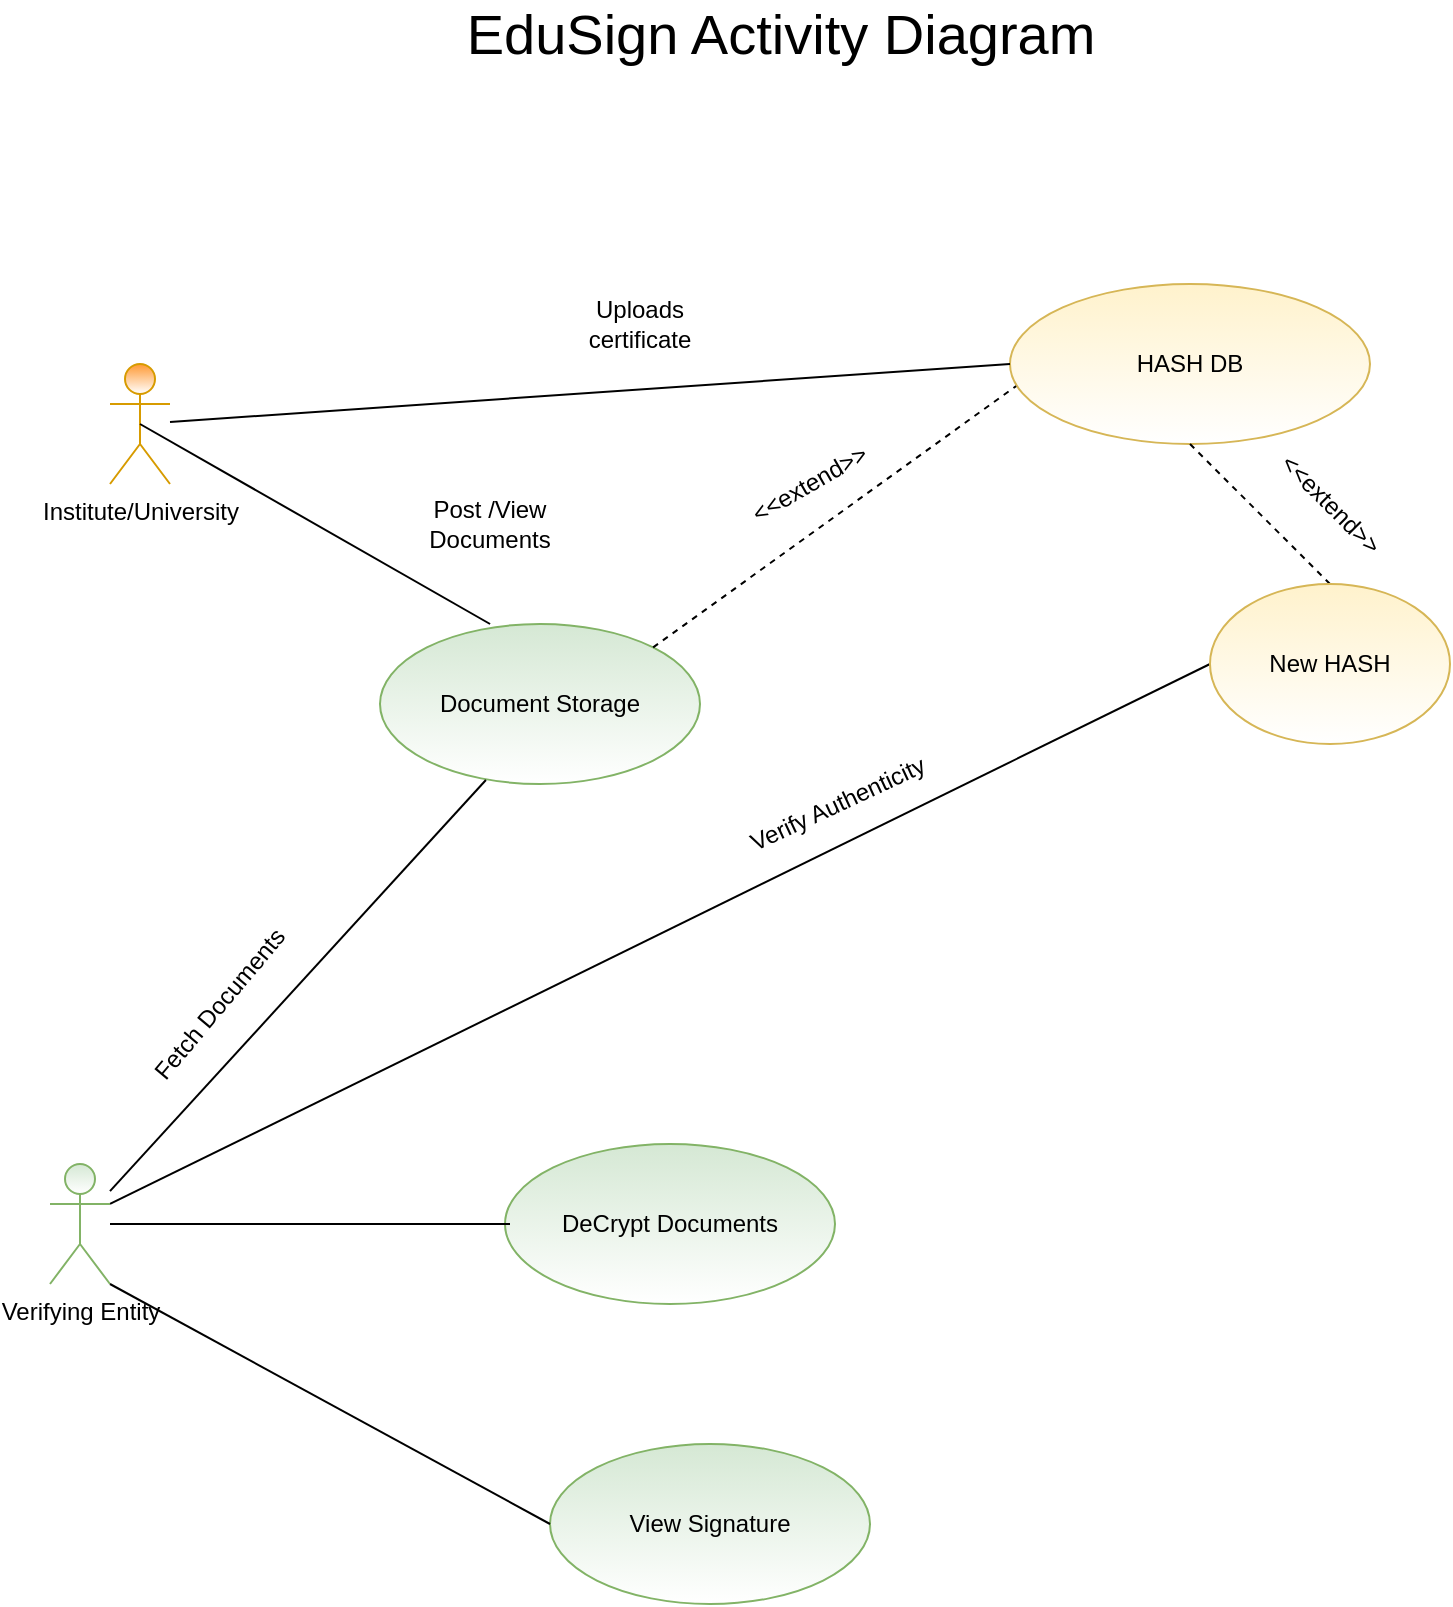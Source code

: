 <mxfile version="12.7.9" type="device" pages="4"><diagram id="_osW3WTzRX-VgJZkNWje" name="Page-1"><mxGraphModel dx="1609" dy="437" grid="1" gridSize="10" guides="1" tooltips="1" connect="1" arrows="1" fold="1" page="1" pageScale="1" pageWidth="827" pageHeight="1169" math="0" shadow="0"><root><mxCell id="0"/><mxCell id="1" parent="0"/><mxCell id="pSor9TjA0f9D4YMPtBVh-16" value="" style="endArrow=none;html=1;entryX=1;entryY=0.333;entryDx=0;entryDy=0;entryPerimeter=0;exitX=0;exitY=0.5;exitDx=0;exitDy=0;" parent="1" source="1MUd4h6vs6kMVve4LbgP-9" target="pSor9TjA0f9D4YMPtBVh-1" edge="1"><mxGeometry width="50" height="50" relative="1" as="geometry"><mxPoint x="760" y="460" as="sourcePoint"/><mxPoint x="260" y="140" as="targetPoint"/></mxGeometry></mxCell><mxCell id="pSor9TjA0f9D4YMPtBVh-1" value="Verifying Entity" style="shape=umlActor;verticalLabelPosition=bottom;labelBackgroundColor=#ffffff;verticalAlign=top;html=1;outlineConnect=0;fillColor=#d5e8d4;strokeColor=#82b366;gradientColor=#ffffff;" parent="1" vertex="1"><mxGeometry x="20" y="670" width="30" height="60" as="geometry"/></mxCell><mxCell id="pSor9TjA0f9D4YMPtBVh-2" value="Institute/University" style="shape=umlActor;verticalLabelPosition=bottom;labelBackgroundColor=#ffffff;verticalAlign=top;html=1;outlineConnect=0;fillColor=#FF9933;strokeColor=#d79b00;gradientColor=#ffffff;" parent="1" vertex="1"><mxGeometry x="50" y="270" width="30" height="60" as="geometry"/></mxCell><mxCell id="pSor9TjA0f9D4YMPtBVh-4" value="" style="ellipse;whiteSpace=wrap;html=1;fillColor=#d5e8d4;strokeColor=#82b366;gradientColor=#ffffff;" parent="1" vertex="1"><mxGeometry x="185" y="400" width="160" height="80" as="geometry"/></mxCell><mxCell id="pSor9TjA0f9D4YMPtBVh-6" value="" style="endArrow=none;html=1;entryX=0.331;entryY=0.975;entryDx=0;entryDy=0;entryPerimeter=0;" parent="1" source="pSor9TjA0f9D4YMPtBVh-1" target="pSor9TjA0f9D4YMPtBVh-4" edge="1"><mxGeometry width="50" height="50" relative="1" as="geometry"><mxPoint x="130" y="200" as="sourcePoint"/><mxPoint x="180" y="150" as="targetPoint"/></mxGeometry></mxCell><mxCell id="pSor9TjA0f9D4YMPtBVh-7" value="" style="endArrow=none;html=1;exitX=0.5;exitY=0.5;exitDx=0;exitDy=0;exitPerimeter=0;entryX=0.344;entryY=0;entryDx=0;entryDy=0;entryPerimeter=0;" parent="1" source="pSor9TjA0f9D4YMPtBVh-2" target="pSor9TjA0f9D4YMPtBVh-4" edge="1"><mxGeometry width="50" height="50" relative="1" as="geometry"><mxPoint x="90" y="410" as="sourcePoint"/><mxPoint x="180" y="230" as="targetPoint"/></mxGeometry></mxCell><mxCell id="pSor9TjA0f9D4YMPtBVh-8" value="Document Storage" style="text;html=1;strokeColor=none;fillColor=none;align=center;verticalAlign=middle;whiteSpace=wrap;rounded=0;" parent="1" vertex="1"><mxGeometry x="210" y="430" width="110" height="20" as="geometry"/></mxCell><mxCell id="pSor9TjA0f9D4YMPtBVh-9" value="Fetch Documents" style="text;html=1;strokeColor=none;fillColor=none;align=center;verticalAlign=middle;whiteSpace=wrap;rounded=0;rotation=-50;" parent="1" vertex="1"><mxGeometry x="35" y="580" width="140" height="20" as="geometry"/></mxCell><mxCell id="pSor9TjA0f9D4YMPtBVh-10" value="Post /View Documents" style="text;html=1;strokeColor=none;fillColor=none;align=center;verticalAlign=middle;whiteSpace=wrap;rounded=0;" parent="1" vertex="1"><mxGeometry x="180" y="340" width="120" height="20" as="geometry"/></mxCell><mxCell id="pSor9TjA0f9D4YMPtBVh-17" value="Verify Authenticity" style="text;html=1;strokeColor=none;fillColor=none;align=center;verticalAlign=middle;whiteSpace=wrap;rounded=0;rotation=-25;" parent="1" vertex="1"><mxGeometry x="354" y="480" width="120" height="20" as="geometry"/></mxCell><mxCell id="pSor9TjA0f9D4YMPtBVh-18" value="HASH DB" style="ellipse;whiteSpace=wrap;html=1;fillColor=#fff2cc;strokeColor=#d6b656;gradientColor=#ffffff;" parent="1" vertex="1"><mxGeometry x="500" y="230" width="180" height="80" as="geometry"/></mxCell><mxCell id="pSor9TjA0f9D4YMPtBVh-21" value="" style="endArrow=none;dashed=1;html=1;exitX=1;exitY=0;exitDx=0;exitDy=0;entryX=0.017;entryY=0.638;entryDx=0;entryDy=0;entryPerimeter=0;" parent="1" source="pSor9TjA0f9D4YMPtBVh-4" target="pSor9TjA0f9D4YMPtBVh-18" edge="1"><mxGeometry width="50" height="50" relative="1" as="geometry"><mxPoint x="330" y="320" as="sourcePoint"/><mxPoint x="420" y="279" as="targetPoint"/></mxGeometry></mxCell><mxCell id="pSor9TjA0f9D4YMPtBVh-22" value="&amp;lt;&amp;lt;extend&amp;gt;&amp;gt;" style="text;html=1;align=center;verticalAlign=middle;resizable=0;points=[];autosize=1;rotation=45;" parent="1" vertex="1"><mxGeometry x="620" y="330" width="80" height="20" as="geometry"/></mxCell><mxCell id="pSor9TjA0f9D4YMPtBVh-23" value="" style="endArrow=none;html=1;entryX=0;entryY=0.5;entryDx=0;entryDy=0;" parent="1" source="pSor9TjA0f9D4YMPtBVh-2" target="pSor9TjA0f9D4YMPtBVh-18" edge="1"><mxGeometry width="50" height="50" relative="1" as="geometry"><mxPoint x="90" y="420" as="sourcePoint"/><mxPoint x="250" y="420" as="targetPoint"/></mxGeometry></mxCell><mxCell id="pSor9TjA0f9D4YMPtBVh-24" value="Uploads certificate" style="text;html=1;strokeColor=none;fillColor=none;align=center;verticalAlign=middle;whiteSpace=wrap;rounded=0;rotation=0;" parent="1" vertex="1"><mxGeometry x="270" y="240" width="90" height="20" as="geometry"/></mxCell><mxCell id="pSor9TjA0f9D4YMPtBVh-26" value="" style="endArrow=none;dashed=1;html=1;entryX=0.5;entryY=1;entryDx=0;entryDy=0;exitX=0.5;exitY=0;exitDx=0;exitDy=0;" parent="1" source="1MUd4h6vs6kMVve4LbgP-9" target="pSor9TjA0f9D4YMPtBVh-18" edge="1"><mxGeometry width="50" height="50" relative="1" as="geometry"><mxPoint x="300" y="200" as="sourcePoint"/><mxPoint x="622.98" y="598" as="targetPoint"/></mxGeometry></mxCell><mxCell id="pSor9TjA0f9D4YMPtBVh-28" value="&amp;lt;&amp;lt;extend&amp;gt;&amp;gt;" style="text;html=1;strokeColor=none;fillColor=none;align=center;verticalAlign=middle;whiteSpace=wrap;rounded=0;rotation=-30;" parent="1" vertex="1"><mxGeometry x="380" y="320" width="40" height="20" as="geometry"/></mxCell><mxCell id="pSor9TjA0f9D4YMPtBVh-49" value="" style="ellipse;whiteSpace=wrap;html=1;fillColor=#d5e8d4;strokeColor=#82b366;gradientColor=#ffffff;" parent="1" vertex="1"><mxGeometry x="247.5" y="660" width="165" height="80" as="geometry"/></mxCell><mxCell id="pSor9TjA0f9D4YMPtBVh-50" value="DeCrypt Documents" style="text;html=1;strokeColor=none;fillColor=none;align=center;verticalAlign=middle;whiteSpace=wrap;rounded=0;" parent="1" vertex="1"><mxGeometry x="250" y="690" width="160" height="20" as="geometry"/></mxCell><mxCell id="pSor9TjA0f9D4YMPtBVh-51" value="" style="endArrow=none;html=1;entryX=0;entryY=0.5;entryDx=0;entryDy=0;" parent="1" source="pSor9TjA0f9D4YMPtBVh-1" target="pSor9TjA0f9D4YMPtBVh-50" edge="1"><mxGeometry width="50" height="50" relative="1" as="geometry"><mxPoint x="120" y="750" as="sourcePoint"/><mxPoint x="170" y="700" as="targetPoint"/></mxGeometry></mxCell><mxCell id="pSor9TjA0f9D4YMPtBVh-54" value="" style="ellipse;whiteSpace=wrap;html=1;fillColor=#d5e8d4;strokeColor=#82b366;gradientColor=#ffffff;" parent="1" vertex="1"><mxGeometry x="270" y="810" width="160" height="80" as="geometry"/></mxCell><mxCell id="pSor9TjA0f9D4YMPtBVh-55" value="View Signature" style="text;html=1;strokeColor=none;fillColor=none;align=center;verticalAlign=middle;whiteSpace=wrap;rounded=0;" parent="1" vertex="1"><mxGeometry x="280" y="840" width="140" height="20" as="geometry"/></mxCell><mxCell id="pSor9TjA0f9D4YMPtBVh-57" value="" style="endArrow=none;html=1;exitX=1;exitY=1;exitDx=0;exitDy=0;exitPerimeter=0;entryX=0;entryY=0.5;entryDx=0;entryDy=0;" parent="1" source="pSor9TjA0f9D4YMPtBVh-1" target="pSor9TjA0f9D4YMPtBVh-54" edge="1"><mxGeometry width="50" height="50" relative="1" as="geometry"><mxPoint x="130" y="840" as="sourcePoint"/><mxPoint x="180" y="790" as="targetPoint"/></mxGeometry></mxCell><mxCell id="1MUd4h6vs6kMVve4LbgP-6" value="&lt;font style=&quot;font-size: 28px&quot;&gt;EduSign Activity Diagram&lt;/font&gt;" style="text;html=1;align=center;verticalAlign=middle;resizable=0;points=[];autosize=1;" vertex="1" parent="1"><mxGeometry x="220" y="90" width="330" height="30" as="geometry"/></mxCell><mxCell id="1MUd4h6vs6kMVve4LbgP-9" value="New HASH" style="ellipse;whiteSpace=wrap;html=1;fillColor=#fff2cc;strokeColor=#d6b656;gradientColor=#ffffff;" vertex="1" parent="1"><mxGeometry x="600" y="380" width="120" height="80" as="geometry"/></mxCell></root></mxGraphModel></diagram><diagram name="Page-1" id="_weCE_HfdNLAAfiNFMEu"><mxGraphModel dx="932" dy="559" grid="1" gridSize="10" guides="1" tooltips="1" connect="1" arrows="1" fold="1" page="1" pageScale="1" pageWidth="827" pageHeight="1169" background="#ffffff" math="0" shadow="0"><root><mxCell id="0"/><mxCell id="1" parent="0"/><mxCell id="6e0c8c40b5770093-6" value="" style="group" parent="1" vertex="1" connectable="0"><mxGeometry x="465.5" y="174.5" width="130" height="70" as="geometry"/></mxCell><mxCell id="6e0c8c40b5770093-4" value="package" style="shape=folder;fontStyle=1;spacingTop=10;tabWidth=50;tabHeight=17;tabPosition=left;html=1;rounded=0;shadow=0;comic=0;labelBackgroundColor=none;strokeWidth=1;fontFamily=Verdana;fontSize=10;align=center;" parent="6e0c8c40b5770093-6" vertex="1"><mxGeometry width="130" height="70" as="geometry"/></mxCell><mxCell id="6e0c8c40b5770093-5" value="" style="triangle;whiteSpace=wrap;html=1;rounded=0;shadow=0;comic=0;labelBackgroundColor=none;strokeWidth=1;fontFamily=Verdana;fontSize=10;align=center;rotation=-90;" parent="6e0c8c40b5770093-6" vertex="1"><mxGeometry x="100" y="25" width="15" height="20" as="geometry"/></mxCell><mxCell id="6e0c8c40b5770093-7" value="" style="group" parent="1" vertex="1" connectable="0"><mxGeometry x="765.5" y="174.5" width="130" height="70" as="geometry"/></mxCell><mxCell id="6e0c8c40b5770093-8" value="package" style="shape=folder;fontStyle=1;spacingTop=10;tabWidth=50;tabHeight=17;tabPosition=left;html=1;rounded=0;shadow=0;comic=0;labelBackgroundColor=none;strokeWidth=1;fontFamily=Verdana;fontSize=10;align=center;" parent="6e0c8c40b5770093-7" vertex="1"><mxGeometry width="130" height="70" as="geometry"/></mxCell><mxCell id="6e0c8c40b5770093-9" value="" style="triangle;whiteSpace=wrap;html=1;rounded=0;shadow=0;comic=0;labelBackgroundColor=none;strokeWidth=1;fontFamily=Verdana;fontSize=10;align=center;rotation=-90;" parent="6e0c8c40b5770093-7" vertex="1"><mxGeometry x="100" y="25" width="15" height="20" as="geometry"/></mxCell><mxCell id="6e0c8c40b5770093-18" value="" style="group" parent="1" vertex="1" connectable="0"><mxGeometry x="361.5" y="294.5" width="280" height="130" as="geometry"/></mxCell><mxCell id="6e0c8c40b5770093-11" value="" style="shape=folder;fontStyle=1;spacingTop=10;tabWidth=123;tabHeight=24;tabPosition=left;html=1;rounded=0;shadow=0;comic=0;labelBackgroundColor=none;strokeWidth=1;fontFamily=Verdana;fontSize=10;align=center;" parent="6e0c8c40b5770093-18" vertex="1"><mxGeometry width="280" height="130" as="geometry"/></mxCell><mxCell id="6e0c8c40b5770093-13" value="" style="triangle;whiteSpace=wrap;html=1;rounded=0;shadow=0;comic=0;labelBackgroundColor=none;strokeWidth=1;fontFamily=Verdana;fontSize=10;align=center;rotation=-90;" parent="6e0c8c40b5770093-18" vertex="1"><mxGeometry x="96" y="2" width="15" height="20" as="geometry"/></mxCell><mxCell id="6e0c8c40b5770093-15" value="package" style="shape=folder;fontStyle=1;spacingTop=10;tabWidth=50;tabHeight=17;tabPosition=left;html=1;rounded=0;shadow=0;comic=0;labelBackgroundColor=none;strokeWidth=1;fontFamily=Verdana;fontSize=10;align=center;" parent="6e0c8c40b5770093-18" vertex="1"><mxGeometry x="18" y="40" width="112" height="70" as="geometry"/></mxCell><mxCell id="6e0c8c40b5770093-17" value="package" style="shape=folder;fontStyle=1;spacingTop=10;tabWidth=50;tabHeight=17;tabPosition=left;html=1;rounded=0;shadow=0;comic=0;labelBackgroundColor=none;strokeWidth=1;fontFamily=Verdana;fontSize=10;align=center;" parent="6e0c8c40b5770093-18" vertex="1"><mxGeometry x="148" y="40" width="112" height="70" as="geometry"/></mxCell><mxCell id="6e0c8c40b5770093-19" value="" style="group" parent="1" vertex="1" connectable="0"><mxGeometry x="685.5" y="298.5" width="280" height="130" as="geometry"/></mxCell><mxCell id="6e0c8c40b5770093-20" value="" style="shape=folder;fontStyle=1;spacingTop=10;tabWidth=123;tabHeight=24;tabPosition=left;html=1;rounded=0;shadow=0;comic=0;labelBackgroundColor=none;strokeWidth=1;fontFamily=Verdana;fontSize=10;align=center;" parent="6e0c8c40b5770093-19" vertex="1"><mxGeometry width="280" height="130" as="geometry"/></mxCell><mxCell id="6e0c8c40b5770093-21" value="" style="triangle;whiteSpace=wrap;html=1;rounded=0;shadow=0;comic=0;labelBackgroundColor=none;strokeWidth=1;fontFamily=Verdana;fontSize=10;align=center;rotation=-90;" parent="6e0c8c40b5770093-19" vertex="1"><mxGeometry x="96" y="2" width="15" height="20" as="geometry"/></mxCell><mxCell id="6e0c8c40b5770093-22" value="package" style="shape=folder;fontStyle=1;spacingTop=10;tabWidth=50;tabHeight=17;tabPosition=left;html=1;rounded=0;shadow=0;comic=0;labelBackgroundColor=none;strokeWidth=1;fontFamily=Verdana;fontSize=10;align=center;" parent="6e0c8c40b5770093-19" vertex="1"><mxGeometry x="18" y="40" width="112" height="70" as="geometry"/></mxCell><mxCell id="6e0c8c40b5770093-23" value="package" style="shape=folder;fontStyle=1;spacingTop=10;tabWidth=50;tabHeight=17;tabPosition=left;html=1;rounded=0;shadow=0;comic=0;labelBackgroundColor=none;strokeWidth=1;fontFamily=Verdana;fontSize=10;align=center;" parent="6e0c8c40b5770093-19" vertex="1"><mxGeometry x="148" y="40" width="112" height="70" as="geometry"/></mxCell><mxCell id="6e0c8c40b5770093-30" value="" style="group" parent="1" vertex="1" connectable="0"><mxGeometry x="1045.5" y="294.5" width="230" height="480" as="geometry"/></mxCell><mxCell id="6e0c8c40b5770093-24" value="" style="group" parent="6e0c8c40b5770093-30" vertex="1" connectable="0"><mxGeometry width="230" height="480" as="geometry"/></mxCell><mxCell id="6e0c8c40b5770093-25" value="" style="shape=folder;fontStyle=1;spacingTop=10;tabWidth=123;tabHeight=24;tabPosition=left;html=1;rounded=0;shadow=0;comic=0;labelBackgroundColor=none;strokeWidth=1;fontFamily=Verdana;fontSize=10;align=center;" parent="6e0c8c40b5770093-24" vertex="1"><mxGeometry width="230" height="480" as="geometry"/></mxCell><mxCell id="6e0c8c40b5770093-29" value="" style="triangle;whiteSpace=wrap;html=1;rounded=0;shadow=0;comic=0;labelBackgroundColor=none;strokeWidth=1;fontFamily=Verdana;fontSize=10;align=center;rotation=-90;" parent="6e0c8c40b5770093-24" vertex="1"><mxGeometry x="100" y="2" width="15" height="20" as="geometry"/></mxCell><mxCell id="6e0c8c40b5770093-27" value="package" style="shape=folder;fontStyle=1;spacingTop=10;tabWidth=50;tabHeight=17;tabPosition=left;html=1;rounded=0;shadow=0;comic=0;labelBackgroundColor=none;strokeWidth=1;fontFamily=Verdana;fontSize=10;align=center;" parent="6e0c8c40b5770093-24" vertex="1"><mxGeometry x="59" y="79" width="112" height="70" as="geometry"/></mxCell><mxCell id="6e0c8c40b5770093-31" value="package" style="shape=folder;fontStyle=1;spacingTop=10;tabWidth=50;tabHeight=17;tabPosition=left;html=1;rounded=0;shadow=0;comic=0;labelBackgroundColor=none;strokeWidth=1;fontFamily=Verdana;fontSize=10;align=center;" parent="6e0c8c40b5770093-24" vertex="1"><mxGeometry x="59" y="205" width="112" height="70" as="geometry"/></mxCell><mxCell id="6e0c8c40b5770093-28" value="package" style="shape=folder;fontStyle=1;spacingTop=10;tabWidth=50;tabHeight=17;tabPosition=left;html=1;rounded=0;shadow=0;comic=0;labelBackgroundColor=none;strokeWidth=1;fontFamily=Verdana;fontSize=10;align=center;" parent="6e0c8c40b5770093-24" vertex="1"><mxGeometry x="59" y="340" width="112" height="70" as="geometry"/></mxCell><mxCell id="6e0c8c40b5770093-67" style="edgeStyle=none;rounded=0;html=1;entryX=0.43;entryY=0.173;entryPerimeter=0;dashed=1;labelBackgroundColor=none;startFill=0;endArrow=open;endFill=0;endSize=10;fontFamily=Verdana;fontSize=10;" parent="1" target="6e0c8c40b5770093-47" edge="1"><mxGeometry relative="1" as="geometry"><mxPoint x="696.969" y="714.5" as="sourcePoint"/></mxGeometry></mxCell><mxCell id="6e0c8c40b5770093-71" style="edgeStyle=elbowEdgeStyle;rounded=0;html=1;dashed=1;labelBackgroundColor=none;startFill=0;endArrow=open;endFill=0;endSize=10;fontFamily=Verdana;fontSize=10;elbow=vertical;" parent="1" target="6e0c8c40b5770093-25" edge="1"><mxGeometry relative="1" as="geometry"><mxPoint x="955.5" y="594.667" as="sourcePoint"/></mxGeometry></mxCell><mxCell id="6e0c8c40b5770093-64" style="edgeStyle=elbowEdgeStyle;rounded=0;html=1;entryX=0.559;entryY=0.251;entryPerimeter=0;dashed=1;labelBackgroundColor=none;startFill=0;endArrow=open;endFill=0;endSize=10;fontFamily=Verdana;fontSize=10;" parent="1" source="6e0c8c40b5770093-42" target="6e0c8c40b5770093-44" edge="1"><mxGeometry relative="1" as="geometry"/></mxCell><mxCell id="6e0c8c40b5770093-65" style="edgeStyle=none;rounded=0;html=1;dashed=1;labelBackgroundColor=none;startFill=0;endArrow=open;endFill=0;endSize=10;fontFamily=Verdana;fontSize=10;entryX=-0.003;entryY=0.411;entryPerimeter=0;" parent="1" source="6e0c8c40b5770093-42" target="6e0c8c40b5770093-45" edge="1"><mxGeometry relative="1" as="geometry"/></mxCell><mxCell id="6e0c8c40b5770093-66" style="edgeStyle=none;rounded=0;html=1;dashed=1;labelBackgroundColor=none;startFill=0;endArrow=open;endFill=0;endSize=10;fontFamily=Verdana;fontSize=10;entryX=1.013;entryY=0.444;entryPerimeter=0;" parent="1" source="6e0c8c40b5770093-42" target="6e0c8c40b5770093-43" edge="1"><mxGeometry relative="1" as="geometry"/></mxCell><mxCell id="6e0c8c40b5770093-42" value="package" style="shape=folder;fontStyle=1;spacingTop=10;tabWidth=50;tabHeight=17;tabPosition=left;html=1;rounded=0;shadow=0;comic=0;labelBackgroundColor=none;strokeColor=#000000;strokeWidth=1;fillColor=#ffffff;fontFamily=Verdana;fontSize=10;fontColor=#000000;align=center;" parent="1" vertex="1"><mxGeometry x="647.5" y="524.5" width="112" height="70" as="geometry"/></mxCell><mxCell id="6e0c8c40b5770093-43" value="package" style="shape=folder;fontStyle=1;spacingTop=10;tabWidth=50;tabHeight=17;tabPosition=left;html=1;rounded=0;shadow=0;comic=0;labelBackgroundColor=none;strokeColor=#000000;strokeWidth=1;fillColor=#ffffff;fontFamily=Verdana;fontSize=10;fontColor=#000000;align=center;" parent="1" vertex="1"><mxGeometry x="483.5" y="624.5" width="112" height="70" as="geometry"/></mxCell><mxCell id="6e0c8c40b5770093-44" value="package" style="shape=folder;fontStyle=1;spacingTop=10;tabWidth=50;tabHeight=17;tabPosition=left;html=1;rounded=0;shadow=0;comic=0;labelBackgroundColor=none;strokeColor=#000000;strokeWidth=1;fillColor=#ffffff;fontFamily=Verdana;fontSize=10;fontColor=#000000;align=center;" parent="1" vertex="1"><mxGeometry x="647.5" y="624.5" width="112" height="70" as="geometry"/></mxCell><mxCell id="6e0c8c40b5770093-45" value="package" style="shape=folder;fontStyle=1;spacingTop=10;tabWidth=50;tabHeight=17;tabPosition=left;html=1;rounded=0;shadow=0;comic=0;labelBackgroundColor=none;strokeColor=#000000;strokeWidth=1;fillColor=#ffffff;fontFamily=Verdana;fontSize=10;fontColor=#000000;align=center;" parent="1" vertex="1"><mxGeometry x="799.5" y="624.5" width="112" height="70" as="geometry"/></mxCell><mxCell id="6e0c8c40b5770093-68" style="edgeStyle=elbowEdgeStyle;rounded=0;html=1;entryX=0.628;entryY=0.26;entryPerimeter=0;dashed=1;labelBackgroundColor=none;startFill=0;endArrow=open;endFill=0;endSize=10;fontFamily=Verdana;fontSize=10;" parent="1" source="6e0c8c40b5770093-47" target="6e0c8c40b5770093-53" edge="1"><mxGeometry relative="1" as="geometry"/></mxCell><mxCell id="6e0c8c40b5770093-69" style="edgeStyle=elbowEdgeStyle;rounded=0;html=1;entryX=0.643;entryY=0.246;entryPerimeter=0;dashed=1;labelBackgroundColor=none;startFill=0;endArrow=open;endFill=0;endSize=10;fontFamily=Verdana;fontSize=10;" parent="1" source="6e0c8c40b5770093-47" target="6e0c8c40b5770093-56" edge="1"><mxGeometry relative="1" as="geometry"/></mxCell><mxCell id="6e0c8c40b5770093-70" style="edgeStyle=none;rounded=0;html=1;dashed=1;labelBackgroundColor=none;startFill=0;endArrow=open;endFill=0;endSize=10;fontFamily=Verdana;fontSize=10;exitX=1.003;exitY=0.363;exitPerimeter=0;" parent="1" source="6e0c8c40b5770093-47" target="6e0c8c40b5770093-25" edge="1"><mxGeometry relative="1" as="geometry"/></mxCell><mxCell id="6e0c8c40b5770093-47" value="" style="shape=folder;fontStyle=1;spacingTop=10;tabWidth=123;tabHeight=24;tabPosition=left;html=1;rounded=0;shadow=0;comic=0;labelBackgroundColor=none;strokeWidth=1;fontFamily=Verdana;fontSize=10;align=center;" parent="1" vertex="1"><mxGeometry x="553.5" y="774.5" width="332" height="130" as="geometry"/></mxCell><mxCell id="6e0c8c40b5770093-48" value="" style="triangle;whiteSpace=wrap;html=1;rounded=0;shadow=0;comic=0;labelBackgroundColor=none;strokeWidth=1;fontFamily=Verdana;fontSize=10;align=center;rotation=-90;" parent="1" vertex="1"><mxGeometry x="649.5" y="776.5" width="15" height="20" as="geometry"/></mxCell><mxCell id="6e0c8c40b5770093-49" value="package" style="shape=folder;fontStyle=1;spacingTop=10;tabWidth=50;tabHeight=17;tabPosition=left;html=1;rounded=0;shadow=0;comic=0;labelBackgroundColor=none;strokeWidth=1;fontFamily=Verdana;fontSize=10;align=center;" parent="1" vertex="1"><mxGeometry x="571.5" y="814.5" width="112" height="70" as="geometry"/></mxCell><mxCell id="6e0c8c40b5770093-50" value="package" style="shape=folder;fontStyle=1;spacingTop=10;tabWidth=50;tabHeight=17;tabPosition=left;html=1;rounded=0;shadow=0;comic=0;labelBackgroundColor=none;strokeWidth=1;fontFamily=Verdana;fontSize=10;align=center;" parent="1" vertex="1"><mxGeometry x="740.5" y="814.5" width="112" height="70" as="geometry"/></mxCell><mxCell id="6e0c8c40b5770093-51" value="" style="triangle;whiteSpace=wrap;html=1;rounded=0;shadow=0;comic=0;labelBackgroundColor=none;strokeColor=#000000;strokeWidth=1;fillColor=#ffffff;fontFamily=Verdana;fontSize=10;fontColor=#000000;align=center;rotation=-90;" parent="1" vertex="1"><mxGeometry x="538.5" y="476.5" width="15" height="20" as="geometry"/></mxCell><mxCell id="6e0c8c40b5770093-52" value="" style="group" parent="1" vertex="1" connectable="0"><mxGeometry x="576.5" y="954.569" width="130" height="70" as="geometry"/></mxCell><mxCell id="6e0c8c40b5770093-53" value="package" style="shape=folder;fontStyle=1;spacingTop=10;tabWidth=50;tabHeight=17;tabPosition=left;html=1;rounded=0;shadow=0;comic=0;labelBackgroundColor=none;strokeWidth=1;fontFamily=Verdana;fontSize=10;align=center;" parent="6e0c8c40b5770093-52" vertex="1"><mxGeometry width="130" height="70" as="geometry"/></mxCell><mxCell id="6e0c8c40b5770093-54" value="" style="triangle;whiteSpace=wrap;html=1;rounded=0;shadow=0;comic=0;labelBackgroundColor=none;strokeWidth=1;fontFamily=Verdana;fontSize=10;align=center;rotation=-90;" parent="6e0c8c40b5770093-52" vertex="1"><mxGeometry x="100" y="25" width="15" height="20" as="geometry"/></mxCell><mxCell id="6e0c8c40b5770093-55" value="" style="group" parent="1" vertex="1" connectable="0"><mxGeometry x="743.5" y="954.569" width="130" height="70" as="geometry"/></mxCell><mxCell id="6e0c8c40b5770093-56" value="package" style="shape=folder;fontStyle=1;spacingTop=10;tabWidth=50;tabHeight=17;tabPosition=left;html=1;rounded=0;shadow=0;comic=0;labelBackgroundColor=none;strokeWidth=1;fontFamily=Verdana;fontSize=10;align=center;" parent="6e0c8c40b5770093-55" vertex="1"><mxGeometry width="130" height="70" as="geometry"/></mxCell><mxCell id="6e0c8c40b5770093-57" value="" style="triangle;whiteSpace=wrap;html=1;rounded=0;shadow=0;comic=0;labelBackgroundColor=none;strokeWidth=1;fontFamily=Verdana;fontSize=10;align=center;rotation=-90;" parent="6e0c8c40b5770093-55" vertex="1"><mxGeometry x="100" y="25" width="15" height="20" as="geometry"/></mxCell><mxCell id="6e0c8c40b5770093-58" style="rounded=0;html=1;dashed=1;labelBackgroundColor=none;startFill=0;endArrow=open;endFill=0;endSize=10;fontFamily=Verdana;fontSize=10;entryX=0.592;entryY=0.2;entryPerimeter=0;edgeStyle=elbowEdgeStyle;" parent="1" source="6e0c8c40b5770093-4" target="6e0c8c40b5770093-11" edge="1"><mxGeometry relative="1" as="geometry"/></mxCell><mxCell id="6e0c8c40b5770093-59" style="rounded=0;html=1;dashed=1;labelBackgroundColor=none;startFill=0;endArrow=open;endFill=0;endSize=10;fontFamily=Verdana;fontSize=10;entryX=0.592;entryY=0.2;entryPerimeter=0;edgeStyle=elbowEdgeStyle;" parent="1" edge="1"><mxGeometry relative="1" as="geometry"><mxPoint x="843.328" y="244.5" as="sourcePoint"/><mxPoint x="843.328" y="320.845" as="targetPoint"/></mxGeometry></mxCell><mxCell id="6e0c8c40b5770093-60" style="rounded=0;html=1;entryX=0.452;entryY=0.1;entryPerimeter=0;dashed=1;labelBackgroundColor=none;startFill=0;endArrow=open;endFill=0;endSize=10;fontFamily=Verdana;fontSize=10;" parent="1" source="6e0c8c40b5770093-11" edge="1"><mxGeometry relative="1" as="geometry"><mxPoint x="673.28" y="498.5" as="targetPoint"/></mxGeometry></mxCell><mxCell id="6e0c8c40b5770093-61" style="edgeStyle=none;rounded=0;html=1;entryX=0.69;entryY=0.102;entryPerimeter=0;dashed=1;labelBackgroundColor=none;startFill=0;endArrow=open;endFill=0;endSize=10;fontFamily=Verdana;fontSize=10;" parent="1" source="6e0c8c40b5770093-20" edge="1"><mxGeometry relative="1" as="geometry"><mxPoint x="795.85" y="498.98" as="targetPoint"/></mxGeometry></mxCell><mxCell id="6e0c8c40b5770093-62" style="edgeStyle=none;rounded=0;html=1;dashed=1;labelBackgroundColor=none;startFill=0;endArrow=open;endFill=0;endSize=10;fontFamily=Verdana;fontSize=10;exitX=1.002;exitY=0.668;exitPerimeter=0;" parent="1" source="6e0c8c40b5770093-20" target="6e0c8c40b5770093-25" edge="1"><mxGeometry relative="1" as="geometry"/></mxCell><mxCell id="6e0c8c40b5770093-63" style="edgeStyle=orthogonalEdgeStyle;rounded=0;html=1;dashed=1;labelBackgroundColor=none;startFill=0;endArrow=open;endFill=0;endSize=10;fontFamily=Verdana;fontSize=10;" parent="1" source="6e0c8c40b5770093-11" target="6e0c8c40b5770093-25" edge="1"><mxGeometry relative="1" as="geometry"><Array as="points"><mxPoint x="665.5" y="359.5"/><mxPoint x="665.5" y="464.5"/></Array></mxGeometry></mxCell><mxCell id="6e0c8c40b5770093-73" value="&amp;lt;&amp;lt;model&amp;gt;&amp;gt;" style="text;html=1;align=left;verticalAlign=top;spacingTop=-4;fontSize=10;fontFamily=Verdana" parent="1" vertex="1"><mxGeometry x="327.5" y="114.5" width="130" height="20" as="geometry"/></mxCell></root></mxGraphModel></diagram><diagram name="Page-2" id="yrRzio6XJSDocXj4HmB4"><mxGraphModel dx="1331" dy="799" grid="1" gridSize="10" guides="1" tooltips="1" connect="1" arrows="1" fold="1" page="1" pageScale="1" pageWidth="1169" pageHeight="827" math="0" shadow="0"><root><mxCell id="zhphliON9eyEvDySSMZ5-0"/><mxCell id="zhphliON9eyEvDySSMZ5-1" parent="zhphliON9eyEvDySSMZ5-0"/><mxCell id="zhphliON9eyEvDySSMZ5-2" value="Main View Component" style="html=1;fillColor=#fff2cc;strokeColor=#d6b656;" parent="zhphliON9eyEvDySSMZ5-1" vertex="1"><mxGeometry x="494.14" y="20" width="180" height="90" as="geometry"/></mxCell><mxCell id="zhphliON9eyEvDySSMZ5-3" value="" style="shape=component;jettyWidth=8;jettyHeight=4;" parent="zhphliON9eyEvDySSMZ5-2" vertex="1"><mxGeometry x="1" width="20" height="20" relative="1" as="geometry"><mxPoint x="-27" y="7" as="offset"/></mxGeometry></mxCell><mxCell id="zhphliON9eyEvDySSMZ5-8" value="Community" style="html=1;fillColor=#dae8fc;strokeColor=#6c8ebf;" parent="zhphliON9eyEvDySSMZ5-1" vertex="1"><mxGeometry x="950" y="200" width="180" height="90" as="geometry"/></mxCell><mxCell id="zhphliON9eyEvDySSMZ5-9" value="" style="shape=component;jettyWidth=8;jettyHeight=4;" parent="zhphliON9eyEvDySSMZ5-8" vertex="1"><mxGeometry x="1" width="20" height="20" relative="1" as="geometry"><mxPoint x="-27" y="7" as="offset"/></mxGeometry></mxCell><mxCell id="zhphliON9eyEvDySSMZ5-10" value="Users List Component" style="html=1;fillColor=#d5e8d4;strokeColor=#82b366;" parent="zhphliON9eyEvDySSMZ5-1" vertex="1"><mxGeometry x="950" y="320" width="180" height="90" as="geometry"/></mxCell><mxCell id="zhphliON9eyEvDySSMZ5-11" value="" style="shape=component;jettyWidth=8;jettyHeight=4;" parent="zhphliON9eyEvDySSMZ5-10" vertex="1"><mxGeometry x="1" width="20" height="20" relative="1" as="geometry"><mxPoint x="-27" y="7" as="offset"/></mxGeometry></mxCell><mxCell id="zhphliON9eyEvDySSMZ5-12" value="&lt;p style=&quot;margin: 0px ; margin-top: 6px ; text-align: center&quot;&gt;&lt;b&gt;Announcement&lt;/b&gt;&lt;/p&gt;&lt;hr&gt;&lt;p style=&quot;margin: 0px ; margin-left: 8px&quot;&gt;+General Announcement&amp;nbsp;&lt;br&gt;+Internship Announcement&amp;nbsp;&lt;br&gt;+Project Announcement&lt;/p&gt;" style="align=left;overflow=fill;html=1;fillColor=#dae8fc;strokeColor=#6c8ebf;" parent="zhphliON9eyEvDySSMZ5-1" vertex="1"><mxGeometry x="160" y="210" width="180" height="90" as="geometry"/></mxCell><mxCell id="zhphliON9eyEvDySSMZ5-13" value="" style="shape=component;jettyWidth=8;jettyHeight=4;" parent="zhphliON9eyEvDySSMZ5-12" vertex="1"><mxGeometry x="1" width="20" height="20" relative="1" as="geometry"><mxPoint x="-24" y="4" as="offset"/></mxGeometry></mxCell><mxCell id="zhphliON9eyEvDySSMZ5-16" value="&lt;p style=&quot;margin: 0px ; margin-top: 6px ; text-align: center&quot;&gt;&lt;b&gt;D-Spaces&lt;/b&gt;&lt;/p&gt;&lt;hr&gt;&lt;p style=&quot;margin: 0px ; margin-left: 8px&quot;&gt;+Creater:User&lt;br&gt;+Moderator:User&lt;/p&gt;" style="align=left;overflow=fill;html=1;fillColor=#dae8fc;strokeColor=#6c8ebf;" parent="zhphliON9eyEvDySSMZ5-1" vertex="1"><mxGeometry x="670" y="220" width="180" height="90" as="geometry"/></mxCell><mxCell id="zhphliON9eyEvDySSMZ5-17" value="" style="shape=component;jettyWidth=8;jettyHeight=4;" parent="zhphliON9eyEvDySSMZ5-16" vertex="1"><mxGeometry x="1" width="20" height="20" relative="1" as="geometry"><mxPoint x="-24" y="4" as="offset"/></mxGeometry></mxCell><mxCell id="zhphliON9eyEvDySSMZ5-18" value="&lt;p style=&quot;margin: 0px ; margin-top: 6px ; text-align: center&quot;&gt;&lt;b&gt;Comment Section&lt;/b&gt;&lt;/p&gt;&lt;hr&gt;&lt;p style=&quot;margin: 0px ; margin-left: 8px&quot;&gt;+Comment :&amp;nbsp;String&lt;br&gt;+Reply :String&lt;/p&gt;" style="align=left;overflow=fill;html=1;fillColor=#d5e8d4;strokeColor=#82b366;" parent="zhphliON9eyEvDySSMZ5-1" vertex="1"><mxGeometry x="230" y="340" width="180" height="90" as="geometry"/></mxCell><mxCell id="zhphliON9eyEvDySSMZ5-19" value="" style="shape=component;jettyWidth=8;jettyHeight=4;" parent="zhphliON9eyEvDySSMZ5-18" vertex="1"><mxGeometry x="1" width="20" height="20" relative="1" as="geometry"><mxPoint x="-24" y="4" as="offset"/></mxGeometry></mxCell><mxCell id="zhphliON9eyEvDySSMZ5-20" value="&lt;p style=&quot;margin: 0px ; margin-top: 6px ; text-align: center&quot;&gt;&lt;b&gt;&amp;nbsp;Action Button Panel&lt;/b&gt;&lt;/p&gt;&lt;hr&gt;&lt;p style=&quot;margin: 0px ; margin-left: 8px&quot;&gt;+like : Button&lt;br&gt;+Request:Button&amp;nbsp;&amp;nbsp;&lt;/p&gt;&lt;p style=&quot;margin: 0px ; margin-left: 8px&quot;&gt;+Report : Button&amp;nbsp;&lt;/p&gt;" style="align=left;overflow=fill;html=1;fillColor=#d5e8d4;strokeColor=#82b366;" parent="zhphliON9eyEvDySSMZ5-1" vertex="1"><mxGeometry x="30" y="340" width="180" height="90" as="geometry"/></mxCell><mxCell id="zhphliON9eyEvDySSMZ5-21" value="" style="shape=component;jettyWidth=8;jettyHeight=4;" parent="zhphliON9eyEvDySSMZ5-20" vertex="1"><mxGeometry x="1" width="20" height="20" relative="1" as="geometry"><mxPoint x="-24" y="4" as="offset"/></mxGeometry></mxCell><mxCell id="zhphliON9eyEvDySSMZ5-26" value="Description" style="html=1;fillColor=#d5e8d4;strokeColor=#82b366;" parent="zhphliON9eyEvDySSMZ5-1" vertex="1"><mxGeometry x="440" y="340" width="180" height="90" as="geometry"/></mxCell><mxCell id="zhphliON9eyEvDySSMZ5-27" value="" style="shape=component;jettyWidth=8;jettyHeight=4;" parent="zhphliON9eyEvDySSMZ5-26" vertex="1"><mxGeometry x="1" width="20" height="20" relative="1" as="geometry"><mxPoint x="-27" y="7" as="offset"/></mxGeometry></mxCell><mxCell id="zhphliON9eyEvDySSMZ5-28" value="&lt;p style=&quot;margin: 0px ; margin-top: 6px ; text-align: center&quot;&gt;&lt;b&gt;User&lt;/b&gt;&lt;/p&gt;&lt;hr&gt;&lt;p style=&quot;margin: 0px ; margin-left: 8px&quot;&gt;+Branch: String&amp;nbsp;&lt;br&gt;+PassOutYear : Integer&lt;br&gt;+Current Employer:String&amp;nbsp;&amp;nbsp;&lt;br&gt;+Current Designation : String&amp;nbsp;&lt;br&gt;+ProfileImage : Blob&lt;/p&gt;" style="align=left;overflow=fill;html=1;fillColor=#ffe6cc;strokeColor=#d79b00;" parent="zhphliON9eyEvDySSMZ5-1" vertex="1"><mxGeometry x="950" y="440" width="180" height="110" as="geometry"/></mxCell><mxCell id="zhphliON9eyEvDySSMZ5-29" value="" style="shape=component;jettyWidth=8;jettyHeight=4;" parent="zhphliON9eyEvDySSMZ5-28" vertex="1"><mxGeometry x="1" width="20" height="20" relative="1" as="geometry"><mxPoint x="-24" y="4" as="offset"/></mxGeometry></mxCell><mxCell id="zhphliON9eyEvDySSMZ5-30" value="&lt;p style=&quot;margin: 0px ; margin-top: 6px ; text-align: center&quot;&gt;&lt;b&gt;Internship Request&amp;nbsp;&lt;/b&gt;&lt;/p&gt;&lt;hr&gt;&lt;p style=&quot;margin: 0px ; margin-left: 8px&quot;&gt;+RequestBy:User&lt;/p&gt;&lt;p style=&quot;margin: 0px ; margin-left: 8px&quot;&gt;+isApprovedByTPO:Boolean&lt;/p&gt;" style="align=left;overflow=fill;html=1;fillColor=#dae8fc;strokeColor=#6c8ebf;" parent="zhphliON9eyEvDySSMZ5-1" vertex="1"><mxGeometry x="20" y="630" width="180" height="90" as="geometry"/></mxCell><mxCell id="zhphliON9eyEvDySSMZ5-31" value="" style="shape=component;jettyWidth=8;jettyHeight=4;" parent="zhphliON9eyEvDySSMZ5-30" vertex="1"><mxGeometry x="1" width="20" height="20" relative="1" as="geometry"><mxPoint x="-24" y="4" as="offset"/></mxGeometry></mxCell><mxCell id="zhphliON9eyEvDySSMZ5-32" value="&lt;p style=&quot;margin: 0px ; margin-top: 6px ; text-align: center&quot;&gt;&lt;b&gt;Project Request&amp;nbsp;&amp;nbsp;&lt;/b&gt;&lt;/p&gt;&lt;hr&gt;&lt;p style=&quot;margin: 0px ; margin-left: 8px&quot;&gt;+RequestBy:User&lt;/p&gt;&lt;p style=&quot;margin: 0px ; margin-left: 8px&quot;&gt;+RequestFor: Announcement&lt;/p&gt;" style="align=left;overflow=fill;html=1;fillColor=#dae8fc;strokeColor=#6c8ebf;" parent="zhphliON9eyEvDySSMZ5-1" vertex="1"><mxGeometry x="240" y="630" width="180" height="90" as="geometry"/></mxCell><mxCell id="zhphliON9eyEvDySSMZ5-33" value="" style="shape=component;jettyWidth=8;jettyHeight=4;" parent="zhphliON9eyEvDySSMZ5-32" vertex="1"><mxGeometry x="1" width="20" height="20" relative="1" as="geometry"><mxPoint x="-24" y="4" as="offset"/></mxGeometry></mxCell><mxCell id="zhphliON9eyEvDySSMZ5-39" value="Notification" style="html=1;fillColor=#fff2cc;strokeColor=#d6b656;" parent="zhphliON9eyEvDySSMZ5-1" vertex="1"><mxGeometry x="620" y="490" width="180" height="90" as="geometry"/></mxCell><mxCell id="zhphliON9eyEvDySSMZ5-40" value="" style="shape=component;jettyWidth=8;jettyHeight=4;" parent="zhphliON9eyEvDySSMZ5-39" vertex="1"><mxGeometry x="1" width="20" height="20" relative="1" as="geometry"><mxPoint x="-27" y="7" as="offset"/></mxGeometry></mxCell><mxCell id="zhphliON9eyEvDySSMZ5-41" value="&lt;p style=&quot;margin: 0px ; margin-top: 6px ; text-align: center&quot;&gt;&lt;b&gt;Annoucement Notification&lt;/b&gt;&lt;/p&gt;&lt;hr&gt;&lt;p style=&quot;margin: 0px ; margin-left: 8px&quot;&gt;+Content:String&lt;br&gt;+PostDate:Date&amp;nbsp;&lt;br&gt;+PostedBy:User&lt;/p&gt;" style="align=left;overflow=fill;html=1;fillColor=#dae8fc;strokeColor=#6c8ebf;" parent="zhphliON9eyEvDySSMZ5-1" vertex="1"><mxGeometry x="935" y="620" width="210" height="90" as="geometry"/></mxCell><mxCell id="zhphliON9eyEvDySSMZ5-42" value="" style="shape=component;jettyWidth=8;jettyHeight=4;" parent="zhphliON9eyEvDySSMZ5-41" vertex="1"><mxGeometry x="1" width="20" height="20" relative="1" as="geometry"><mxPoint x="-24" y="4" as="offset"/></mxGeometry></mxCell><mxCell id="zhphliON9eyEvDySSMZ5-45" value="&lt;p style=&quot;margin: 0px ; margin-top: 6px ; text-align: center&quot;&gt;&lt;b&gt;Project Req. Notification&lt;/b&gt;&lt;/p&gt;&lt;hr&gt;&lt;p style=&quot;margin: 0px ; margin-left: 8px&quot;&gt;+RequestBy:User&lt;br&gt;&lt;/p&gt;&lt;p style=&quot;margin: 0px ; margin-left: 8px&quot;&gt;&lt;br&gt;&lt;/p&gt;" style="align=left;overflow=fill;html=1;fillColor=#dae8fc;strokeColor=#6c8ebf;" parent="zhphliON9eyEvDySSMZ5-1" vertex="1"><mxGeometry x="700" y="630" width="210" height="90" as="geometry"/></mxCell><mxCell id="zhphliON9eyEvDySSMZ5-46" value="" style="shape=component;jettyWidth=8;jettyHeight=4;" parent="zhphliON9eyEvDySSMZ5-45" vertex="1"><mxGeometry x="1" width="20" height="20" relative="1" as="geometry"><mxPoint x="-24" y="4" as="offset"/></mxGeometry></mxCell><mxCell id="zhphliON9eyEvDySSMZ5-47" value="&lt;p style=&quot;margin: 0px ; margin-top: 6px ; text-align: center&quot;&gt;&lt;b&gt;Internship Req. Notification&amp;nbsp;&lt;/b&gt;&lt;/p&gt;&lt;hr&gt;&lt;p style=&quot;margin: 0px ; margin-left: 8px&quot;&gt;+RequestBy:User&lt;br&gt;+isApprovedByTPO:Boolean&lt;/p&gt;" style="align=left;overflow=fill;html=1;fillColor=#dae8fc;strokeColor=#6c8ebf;" parent="zhphliON9eyEvDySSMZ5-1" vertex="1"><mxGeometry x="490" y="630" width="180" height="90" as="geometry"/></mxCell><mxCell id="zhphliON9eyEvDySSMZ5-48" value="" style="shape=component;jettyWidth=8;jettyHeight=4;" parent="zhphliON9eyEvDySSMZ5-47" vertex="1"><mxGeometry x="1" width="20" height="20" relative="1" as="geometry"><mxPoint x="-24" y="4" as="offset"/></mxGeometry></mxCell><mxCell id="zhphliON9eyEvDySSMZ5-49" value="Request" style="html=1;fillColor=#fff2cc;strokeColor=#d6b656;" parent="zhphliON9eyEvDySSMZ5-1" vertex="1"><mxGeometry x="110" y="500" width="180" height="90" as="geometry"/></mxCell><mxCell id="zhphliON9eyEvDySSMZ5-50" value="" style="shape=component;jettyWidth=8;jettyHeight=4;" parent="zhphliON9eyEvDySSMZ5-49" vertex="1"><mxGeometry x="1" width="20" height="20" relative="1" as="geometry"><mxPoint x="-27" y="7" as="offset"/></mxGeometry></mxCell><mxCell id="zhphliON9eyEvDySSMZ5-52" value="" style="endArrow=classic;html=1;exitX=0.5;exitY=1;exitDx=0;exitDy=0;entryX=0.447;entryY=-0.005;entryDx=0;entryDy=0;entryPerimeter=0;" parent="zhphliON9eyEvDySSMZ5-1" source="zhphliON9eyEvDySSMZ5-49" target="zhphliON9eyEvDySSMZ5-32" edge="1"><mxGeometry width="50" height="50" relative="1" as="geometry"><mxPoint x="410" y="590" as="sourcePoint"/><mxPoint x="460" y="540" as="targetPoint"/></mxGeometry></mxCell><mxCell id="zhphliON9eyEvDySSMZ5-53" value="" style="endArrow=classic;html=1;exitX=0.455;exitY=0.995;exitDx=0;exitDy=0;exitPerimeter=0;entryX=0.375;entryY=0.011;entryDx=0;entryDy=0;entryPerimeter=0;" parent="zhphliON9eyEvDySSMZ5-1" source="zhphliON9eyEvDySSMZ5-49" target="zhphliON9eyEvDySSMZ5-30" edge="1"><mxGeometry width="50" height="50" relative="1" as="geometry"><mxPoint x="20" y="580" as="sourcePoint"/><mxPoint x="70" y="530" as="targetPoint"/></mxGeometry></mxCell><mxCell id="zhphliON9eyEvDySSMZ5-54" value="" style="endArrow=classic;html=1;exitX=0.5;exitY=1;exitDx=0;exitDy=0;entryX=0.423;entryY=-0.021;entryDx=0;entryDy=0;entryPerimeter=0;" parent="zhphliON9eyEvDySSMZ5-1" source="zhphliON9eyEvDySSMZ5-12" target="zhphliON9eyEvDySSMZ5-26" edge="1"><mxGeometry width="50" height="50" relative="1" as="geometry"><mxPoint x="470" y="280" as="sourcePoint"/><mxPoint x="520" y="230" as="targetPoint"/></mxGeometry></mxCell><mxCell id="zhphliON9eyEvDySSMZ5-55" value="" style="endArrow=classic;html=1;exitX=0.5;exitY=1;exitDx=0;exitDy=0;entryX=0.423;entryY=-0.037;entryDx=0;entryDy=0;entryPerimeter=0;" parent="zhphliON9eyEvDySSMZ5-1" source="zhphliON9eyEvDySSMZ5-12" target="zhphliON9eyEvDySSMZ5-20" edge="1"><mxGeometry width="50" height="50" relative="1" as="geometry"><mxPoint x="70" y="290" as="sourcePoint"/><mxPoint x="120" y="240" as="targetPoint"/></mxGeometry></mxCell><mxCell id="zhphliON9eyEvDySSMZ5-56" value="" style="endArrow=classic;html=1;entryX=0.5;entryY=0;entryDx=0;entryDy=0;" parent="zhphliON9eyEvDySSMZ5-1" target="zhphliON9eyEvDySSMZ5-18" edge="1"><mxGeometry width="50" height="50" relative="1" as="geometry"><mxPoint x="250" y="300" as="sourcePoint"/><mxPoint x="470" y="210" as="targetPoint"/></mxGeometry></mxCell><mxCell id="zhphliON9eyEvDySSMZ5-57" value="" style="endArrow=classic;html=1;exitX=0.5;exitY=1;exitDx=0;exitDy=0;entryX=0.5;entryY=0;entryDx=0;entryDy=0;" parent="zhphliON9eyEvDySSMZ5-1" source="zhphliON9eyEvDySSMZ5-2" target="zhphliON9eyEvDySSMZ5-12" edge="1"><mxGeometry width="50" height="50" relative="1" as="geometry"><mxPoint x="510" y="230" as="sourcePoint"/><mxPoint x="560" y="180" as="targetPoint"/></mxGeometry></mxCell><mxCell id="zhphliON9eyEvDySSMZ5-58" value="" style="endArrow=classic;html=1;exitX=0.5;exitY=1;exitDx=0;exitDy=0;" parent="zhphliON9eyEvDySSMZ5-1" source="zhphliON9eyEvDySSMZ5-2" target="zhphliON9eyEvDySSMZ5-16" edge="1"><mxGeometry width="50" height="50" relative="1" as="geometry"><mxPoint x="550" y="260" as="sourcePoint"/><mxPoint x="710" y="210" as="targetPoint"/></mxGeometry></mxCell><mxCell id="zhphliON9eyEvDySSMZ5-59" value="" style="endArrow=classic;html=1;exitX=0.5;exitY=1;exitDx=0;exitDy=0;entryX=0.5;entryY=0;entryDx=0;entryDy=0;" parent="zhphliON9eyEvDySSMZ5-1" source="zhphliON9eyEvDySSMZ5-2" target="zhphliON9eyEvDySSMZ5-8" edge="1"><mxGeometry width="50" height="50" relative="1" as="geometry"><mxPoint x="800" y="160" as="sourcePoint"/><mxPoint x="850" y="110" as="targetPoint"/></mxGeometry></mxCell><mxCell id="zhphliON9eyEvDySSMZ5-60" value="" style="endArrow=classic;html=1;exitX=0.574;exitY=0.995;exitDx=0;exitDy=0;exitPerimeter=0;entryX=0.431;entryY=-0.037;entryDx=0;entryDy=0;entryPerimeter=0;" parent="zhphliON9eyEvDySSMZ5-1" source="zhphliON9eyEvDySSMZ5-39" target="zhphliON9eyEvDySSMZ5-47" edge="1"><mxGeometry width="50" height="50" relative="1" as="geometry"><mxPoint x="470" y="580" as="sourcePoint"/><mxPoint x="520" y="530" as="targetPoint"/></mxGeometry></mxCell><mxCell id="zhphliON9eyEvDySSMZ5-61" value="" style="endArrow=classic;html=1;exitX=0.5;exitY=1;exitDx=0;exitDy=0;entryX=0.5;entryY=0;entryDx=0;entryDy=0;" parent="zhphliON9eyEvDySSMZ5-1" source="zhphliON9eyEvDySSMZ5-39" target="zhphliON9eyEvDySSMZ5-45" edge="1"><mxGeometry width="50" height="50" relative="1" as="geometry"><mxPoint x="850" y="600" as="sourcePoint"/><mxPoint x="900" y="550" as="targetPoint"/></mxGeometry></mxCell><mxCell id="zhphliON9eyEvDySSMZ5-62" value="" style="endArrow=classic;html=1;exitX=0.566;exitY=1.011;exitDx=0;exitDy=0;exitPerimeter=0;entryX=0.563;entryY=-0.068;entryDx=0;entryDy=0;entryPerimeter=0;" parent="zhphliON9eyEvDySSMZ5-1" source="zhphliON9eyEvDySSMZ5-39" target="zhphliON9eyEvDySSMZ5-41" edge="1"><mxGeometry width="50" height="50" relative="1" as="geometry"><mxPoint x="850" y="600" as="sourcePoint"/><mxPoint x="900" y="550" as="targetPoint"/></mxGeometry></mxCell><mxCell id="zhphliON9eyEvDySSMZ5-63" value="" style="endArrow=classic;html=1;exitX=0.558;exitY=1.011;exitDx=0;exitDy=0;exitPerimeter=0;entryX=0.558;entryY=0;entryDx=0;entryDy=0;entryPerimeter=0;" parent="zhphliON9eyEvDySSMZ5-1" source="zhphliON9eyEvDySSMZ5-8" target="zhphliON9eyEvDySSMZ5-10" edge="1"><mxGeometry width="50" height="50" relative="1" as="geometry"><mxPoint x="810" y="420" as="sourcePoint"/><mxPoint x="860" y="370" as="targetPoint"/></mxGeometry></mxCell><mxCell id="zhphliON9eyEvDySSMZ5-64" value="" style="endArrow=classic;html=1;exitX=0.5;exitY=1;exitDx=0;exitDy=0;entryX=0.5;entryY=0;entryDx=0;entryDy=0;" parent="zhphliON9eyEvDySSMZ5-1" source="zhphliON9eyEvDySSMZ5-10" target="zhphliON9eyEvDySSMZ5-28" edge="1"><mxGeometry width="50" height="50" relative="1" as="geometry"><mxPoint x="1060.44" y="300.99" as="sourcePoint"/><mxPoint x="1060.44" y="330" as="targetPoint"/></mxGeometry></mxCell></root></mxGraphModel></diagram><diagram id="blwzxsNX2sJhhriNe8TW" name="Page-4"><mxGraphModel dx="1331" dy="799" grid="1" gridSize="10" guides="1" tooltips="1" connect="1" arrows="1" fold="1" page="1" pageScale="1" pageWidth="1169" pageHeight="827" math="0" shadow="0"><root><mxCell id="ecrA3ALTRciJ7hhyae6G-0"/><mxCell id="ecrA3ALTRciJ7hhyae6G-1" parent="ecrA3ALTRciJ7hhyae6G-0"/><mxCell id="ecrA3ALTRciJ7hhyae6G-47" value="" style="ellipse;shape=doubleEllipse;html=1;dashed=0;whitespace=wrap;aspect=fixed;" vertex="1" parent="ecrA3ALTRciJ7hhyae6G-1"><mxGeometry x="500" y="40" width="60" height="60" as="geometry"/></mxCell><mxCell id="ecrA3ALTRciJ7hhyae6G-48" value="" style="shape=parallelogram;perimeter=parallelogramPerimeter;whiteSpace=wrap;html=1;fillColor=#fff2cc;strokeColor=#d6b656;" vertex="1" parent="ecrA3ALTRciJ7hhyae6G-1"><mxGeometry x="455" y="170" width="150" height="70" as="geometry"/></mxCell><mxCell id="ecrA3ALTRciJ7hhyae6G-49" value="" style="rhombus;whiteSpace=wrap;html=1;fillColor=#d5e8d4;strokeColor=#82b366;" vertex="1" parent="ecrA3ALTRciJ7hhyae6G-1"><mxGeometry x="490" y="310" width="80" height="80" as="geometry"/></mxCell><mxCell id="ecrA3ALTRciJ7hhyae6G-50" value="" style="rounded=1;whiteSpace=wrap;html=1;fillColor=#f8cecc;strokeColor=#b85450;" vertex="1" parent="ecrA3ALTRciJ7hhyae6G-1"><mxGeometry x="720" y="175" width="120" height="60" as="geometry"/></mxCell><mxCell id="ecrA3ALTRciJ7hhyae6G-51" value="" style="rounded=1;whiteSpace=wrap;html=1;fillColor=#e1d5e7;strokeColor=#9673a6;" vertex="1" parent="ecrA3ALTRciJ7hhyae6G-1"><mxGeometry x="450" y="450" width="180" height="90" as="geometry"/></mxCell><mxCell id="ecrA3ALTRciJ7hhyae6G-54" value="" style="rounded=1;whiteSpace=wrap;html=1;fillColor=#dae8fc;strokeColor=#6c8ebf;" vertex="1" parent="ecrA3ALTRciJ7hhyae6G-1"><mxGeometry x="80" y="590" width="180" height="90" as="geometry"/></mxCell><mxCell id="ecrA3ALTRciJ7hhyae6G-55" value="" style="rounded=1;whiteSpace=wrap;html=1;fillColor=#dae8fc;strokeColor=#6c8ebf;" vertex="1" parent="ecrA3ALTRciJ7hhyae6G-1"><mxGeometry x="400" y="590" width="180" height="90" as="geometry"/></mxCell><mxCell id="ecrA3ALTRciJ7hhyae6G-56" value="" style="rounded=1;whiteSpace=wrap;html=1;fillColor=#dae8fc;strokeColor=#6c8ebf;" vertex="1" parent="ecrA3ALTRciJ7hhyae6G-1"><mxGeometry x="680" y="590" width="180" height="90" as="geometry"/></mxCell><mxCell id="ecrA3ALTRciJ7hhyae6G-57" value="" style="rounded=1;whiteSpace=wrap;html=1;fillColor=#dae8fc;strokeColor=#6c8ebf;" vertex="1" parent="ecrA3ALTRciJ7hhyae6G-1"><mxGeometry x="950" y="590" width="180" height="90" as="geometry"/></mxCell><mxCell id="ecrA3ALTRciJ7hhyae6G-58" value="" style="ellipse;shape=doubleEllipse;whiteSpace=wrap;html=1;" vertex="1" parent="ecrA3ALTRciJ7hhyae6G-1"><mxGeometry x="490" y="750" width="100" height="60" as="geometry"/></mxCell><mxCell id="ecrA3ALTRciJ7hhyae6G-59" value="" style="endArrow=classic;html=1;exitX=0.5;exitY=1;exitDx=0;exitDy=0;entryX=0.5;entryY=0;entryDx=0;entryDy=0;" edge="1" parent="ecrA3ALTRciJ7hhyae6G-1" source="ecrA3ALTRciJ7hhyae6G-47" target="ecrA3ALTRciJ7hhyae6G-48"><mxGeometry width="50" height="50" relative="1" as="geometry"><mxPoint x="190" y="350" as="sourcePoint"/><mxPoint x="240" y="300" as="targetPoint"/></mxGeometry></mxCell><mxCell id="ecrA3ALTRciJ7hhyae6G-60" value="" style="endArrow=classic;html=1;exitX=0.5;exitY=1;exitDx=0;exitDy=0;entryX=0.5;entryY=0;entryDx=0;entryDy=0;" edge="1" parent="ecrA3ALTRciJ7hhyae6G-1" source="ecrA3ALTRciJ7hhyae6G-48" target="ecrA3ALTRciJ7hhyae6G-49"><mxGeometry width="50" height="50" relative="1" as="geometry"><mxPoint x="340" y="370" as="sourcePoint"/><mxPoint x="390" y="320" as="targetPoint"/></mxGeometry></mxCell><mxCell id="ecrA3ALTRciJ7hhyae6G-61" value="" style="endArrow=classic;html=1;exitX=0.5;exitY=1;exitDx=0;exitDy=0;entryX=0.455;entryY=-0.005;entryDx=0;entryDy=0;entryPerimeter=0;" edge="1" parent="ecrA3ALTRciJ7hhyae6G-1" source="ecrA3ALTRciJ7hhyae6G-49" target="ecrA3ALTRciJ7hhyae6G-51"><mxGeometry width="50" height="50" relative="1" as="geometry"><mxPoint x="290" y="440" as="sourcePoint"/><mxPoint x="340" y="390" as="targetPoint"/></mxGeometry></mxCell><mxCell id="ecrA3ALTRciJ7hhyae6G-62" value="" style="endArrow=classic;html=1;exitX=1;exitY=0.5;exitDx=0;exitDy=0;entryX=0.5;entryY=1;entryDx=0;entryDy=0;" edge="1" parent="ecrA3ALTRciJ7hhyae6G-1" source="ecrA3ALTRciJ7hhyae6G-49" target="ecrA3ALTRciJ7hhyae6G-50"><mxGeometry width="50" height="50" relative="1" as="geometry"><mxPoint x="730" y="400" as="sourcePoint"/><mxPoint x="780" y="350" as="targetPoint"/><Array as="points"><mxPoint x="780" y="350"/></Array></mxGeometry></mxCell><mxCell id="ecrA3ALTRciJ7hhyae6G-64" value="" style="endArrow=classic;html=1;exitX=0;exitY=0.5;exitDx=0;exitDy=0;entryX=1;entryY=0.5;entryDx=0;entryDy=0;" edge="1" parent="ecrA3ALTRciJ7hhyae6G-1" source="ecrA3ALTRciJ7hhyae6G-50" target="ecrA3ALTRciJ7hhyae6G-48"><mxGeometry width="50" height="50" relative="1" as="geometry"><mxPoint x="580" y="300" as="sourcePoint"/><mxPoint x="630" y="250" as="targetPoint"/></mxGeometry></mxCell><mxCell id="ecrA3ALTRciJ7hhyae6G-65" value="" style="endArrow=classic;html=1;exitX=0.582;exitY=0.995;exitDx=0;exitDy=0;exitPerimeter=0;entryX=0.375;entryY=-0.021;entryDx=0;entryDy=0;entryPerimeter=0;" edge="1" parent="ecrA3ALTRciJ7hhyae6G-1" source="ecrA3ALTRciJ7hhyae6G-51" target="ecrA3ALTRciJ7hhyae6G-54"><mxGeometry width="50" height="50" relative="1" as="geometry"><mxPoint x="210" y="500" as="sourcePoint"/><mxPoint x="260" y="450" as="targetPoint"/></mxGeometry></mxCell><mxCell id="ecrA3ALTRciJ7hhyae6G-66" value="" style="endArrow=classic;html=1;entryX=0.5;entryY=0;entryDx=0;entryDy=0;" edge="1" parent="ecrA3ALTRciJ7hhyae6G-1" target="ecrA3ALTRciJ7hhyae6G-57"><mxGeometry width="50" height="50" relative="1" as="geometry"><mxPoint x="540" y="540" as="sourcePoint"/><mxPoint x="830" y="460" as="targetPoint"/></mxGeometry></mxCell><mxCell id="ecrA3ALTRciJ7hhyae6G-67" value="" style="endArrow=classic;html=1;entryX=0.5;entryY=0;entryDx=0;entryDy=0;" edge="1" parent="ecrA3ALTRciJ7hhyae6G-1" target="ecrA3ALTRciJ7hhyae6G-55"><mxGeometry width="50" height="50" relative="1" as="geometry"><mxPoint x="550" y="540" as="sourcePoint"/><mxPoint x="740" y="710" as="targetPoint"/></mxGeometry></mxCell><mxCell id="ecrA3ALTRciJ7hhyae6G-68" value="" style="endArrow=classic;html=1;entryX=0.367;entryY=-0.037;entryDx=0;entryDy=0;entryPerimeter=0;" edge="1" parent="ecrA3ALTRciJ7hhyae6G-1" target="ecrA3ALTRciJ7hhyae6G-56"><mxGeometry width="50" height="50" relative="1" as="geometry"><mxPoint x="550" y="540" as="sourcePoint"/><mxPoint x="670" y="680" as="targetPoint"/></mxGeometry></mxCell><mxCell id="ecrA3ALTRciJ7hhyae6G-69" value="" style="endArrow=classic;html=1;exitX=0.5;exitY=1;exitDx=0;exitDy=0;entryX=0.39;entryY=-0.007;entryDx=0;entryDy=0;entryPerimeter=0;" edge="1" parent="ecrA3ALTRciJ7hhyae6G-1" source="ecrA3ALTRciJ7hhyae6G-54" target="ecrA3ALTRciJ7hhyae6G-58"><mxGeometry width="50" height="50" relative="1" as="geometry"><mxPoint x="290" y="780" as="sourcePoint"/><mxPoint x="340" y="730" as="targetPoint"/></mxGeometry></mxCell><mxCell id="ecrA3ALTRciJ7hhyae6G-70" value="" style="endArrow=classic;html=1;exitX=0.439;exitY=1.011;exitDx=0;exitDy=0;exitPerimeter=0;entryX=0.361;entryY=-0.007;entryDx=0;entryDy=0;entryPerimeter=0;" edge="1" parent="ecrA3ALTRciJ7hhyae6G-1" source="ecrA3ALTRciJ7hhyae6G-55" target="ecrA3ALTRciJ7hhyae6G-58"><mxGeometry width="50" height="50" relative="1" as="geometry"><mxPoint x="710" y="790" as="sourcePoint"/><mxPoint x="760" y="740" as="targetPoint"/></mxGeometry></mxCell><mxCell id="ecrA3ALTRciJ7hhyae6G-71" value="" style="endArrow=classic;html=1;exitX=0.455;exitY=0.979;exitDx=0;exitDy=0;exitPerimeter=0;entryX=0.376;entryY=-0.055;entryDx=0;entryDy=0;entryPerimeter=0;" edge="1" parent="ecrA3ALTRciJ7hhyae6G-1" source="ecrA3ALTRciJ7hhyae6G-56" target="ecrA3ALTRciJ7hhyae6G-58"><mxGeometry width="50" height="50" relative="1" as="geometry"><mxPoint x="760" y="800" as="sourcePoint"/><mxPoint x="810" y="750" as="targetPoint"/></mxGeometry></mxCell><mxCell id="ecrA3ALTRciJ7hhyae6G-72" value="" style="endArrow=classic;html=1;exitX=0.5;exitY=1;exitDx=0;exitDy=0;entryX=0.5;entryY=0;entryDx=0;entryDy=0;" edge="1" parent="ecrA3ALTRciJ7hhyae6G-1" source="ecrA3ALTRciJ7hhyae6G-57" target="ecrA3ALTRciJ7hhyae6G-58"><mxGeometry width="50" height="50" relative="1" as="geometry"><mxPoint x="910" y="790" as="sourcePoint"/><mxPoint x="960" y="740" as="targetPoint"/></mxGeometry></mxCell><mxCell id="ecrA3ALTRciJ7hhyae6G-73" value="START" style="text;html=1;strokeColor=none;fillColor=none;align=center;verticalAlign=middle;whiteSpace=wrap;rounded=0;" vertex="1" parent="ecrA3ALTRciJ7hhyae6G-1"><mxGeometry x="510" y="60" width="40" height="20" as="geometry"/></mxCell><mxCell id="ecrA3ALTRciJ7hhyae6G-74" value="Enter Student /Admin Login Credentials" style="text;html=1;strokeColor=none;fillColor=none;align=center;verticalAlign=middle;whiteSpace=wrap;rounded=0;" vertex="1" parent="ecrA3ALTRciJ7hhyae6G-1"><mxGeometry x="465" y="200" width="130" height="20" as="geometry"/></mxCell><mxCell id="ecrA3ALTRciJ7hhyae6G-77" value="Display Incorrect Details Error" style="text;html=1;strokeColor=none;fillColor=none;align=center;verticalAlign=middle;whiteSpace=wrap;rounded=0;" vertex="1" parent="ecrA3ALTRciJ7hhyae6G-1"><mxGeometry x="720" y="195" width="120" height="20" as="geometry"/></mxCell><mxCell id="ecrA3ALTRciJ7hhyae6G-79" value="News Feed" style="text;html=1;strokeColor=none;fillColor=none;align=center;verticalAlign=middle;whiteSpace=wrap;rounded=0;" vertex="1" parent="ecrA3ALTRciJ7hhyae6G-1"><mxGeometry x="465" y="485" width="140" height="20" as="geometry"/></mxCell><mxCell id="ecrA3ALTRciJ7hhyae6G-80" value="View Annoucements and Take Actions" style="text;html=1;strokeColor=none;fillColor=none;align=center;verticalAlign=middle;whiteSpace=wrap;rounded=0;" vertex="1" parent="ecrA3ALTRciJ7hhyae6G-1"><mxGeometry x="80" y="625" width="170" height="20" as="geometry"/></mxCell><mxCell id="ecrA3ALTRciJ7hhyae6G-81" value="D-Spaces" style="text;html=1;strokeColor=none;fillColor=none;align=center;verticalAlign=middle;whiteSpace=wrap;rounded=0;" vertex="1" parent="ecrA3ALTRciJ7hhyae6G-1"><mxGeometry x="450" y="625" width="60" height="20" as="geometry"/></mxCell><mxCell id="ecrA3ALTRciJ7hhyae6G-82" value="View Community&amp;nbsp;" style="text;html=1;strokeColor=none;fillColor=none;align=center;verticalAlign=middle;whiteSpace=wrap;rounded=0;" vertex="1" parent="ecrA3ALTRciJ7hhyae6G-1"><mxGeometry x="710" y="625" width="120" height="20" as="geometry"/></mxCell><mxCell id="ecrA3ALTRciJ7hhyae6G-84" value="Place Requests" style="text;html=1;strokeColor=none;fillColor=none;align=center;verticalAlign=middle;whiteSpace=wrap;rounded=0;" vertex="1" parent="ecrA3ALTRciJ7hhyae6G-1"><mxGeometry x="970" y="625" width="120" height="20" as="geometry"/></mxCell><mxCell id="ecrA3ALTRciJ7hhyae6G-78" value="Are Credentails Correct ?" style="text;html=1;strokeColor=none;fillColor=none;align=center;verticalAlign=middle;whiteSpace=wrap;rounded=0;" vertex="1" parent="ecrA3ALTRciJ7hhyae6G-1"><mxGeometry x="492.5" y="290" width="75" height="100" as="geometry"/></mxCell><mxCell id="ecrA3ALTRciJ7hhyae6G-85" value="STOP" style="text;html=1;strokeColor=none;fillColor=none;align=center;verticalAlign=middle;whiteSpace=wrap;rounded=0;" vertex="1" parent="ecrA3ALTRciJ7hhyae6G-1"><mxGeometry x="520" y="770" width="40" height="20" as="geometry"/></mxCell><mxCell id="ecrA3ALTRciJ7hhyae6G-86" value="No" style="text;html=1;strokeColor=none;fillColor=none;align=center;verticalAlign=middle;whiteSpace=wrap;rounded=0;" vertex="1" parent="ecrA3ALTRciJ7hhyae6G-1"><mxGeometry x="650" y="320" width="40" height="20" as="geometry"/></mxCell><mxCell id="ecrA3ALTRciJ7hhyae6G-87" value="Yes" style="text;html=1;strokeColor=none;fillColor=none;align=center;verticalAlign=middle;whiteSpace=wrap;rounded=0;" vertex="1" parent="ecrA3ALTRciJ7hhyae6G-1"><mxGeometry x="550" y="403" width="40" height="20" as="geometry"/></mxCell></root></mxGraphModel></diagram></mxfile>